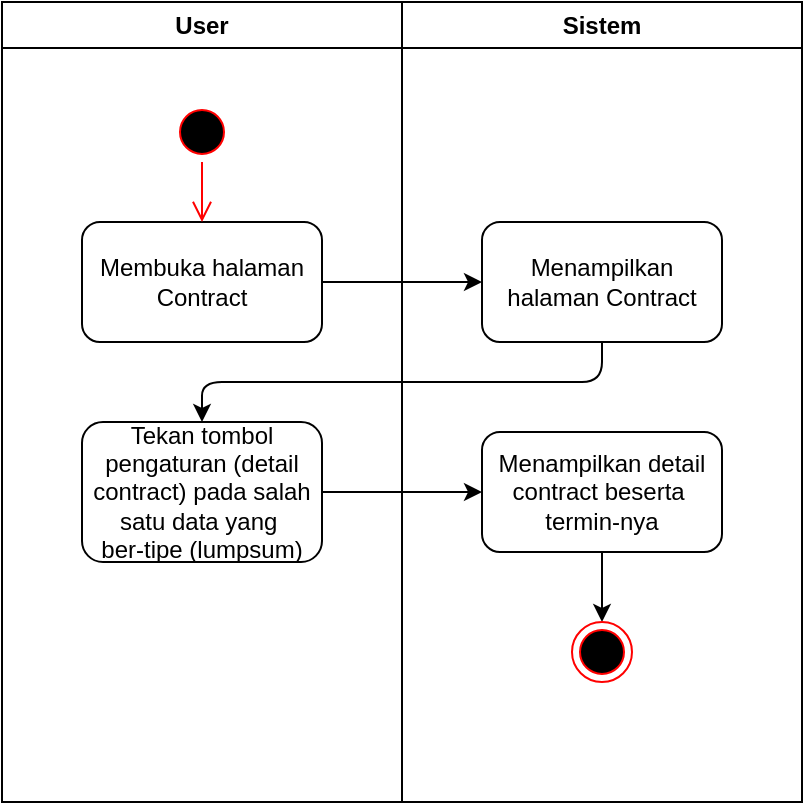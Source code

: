 <mxfile>
    <diagram id="WpsbFodk7sAVc40JEzRF" name="Page-1">
        <mxGraphModel dx="756" dy="404" grid="1" gridSize="10" guides="1" tooltips="1" connect="1" arrows="1" fold="1" page="1" pageScale="1" pageWidth="850" pageHeight="1100" math="0" shadow="0">
            <root>
                <mxCell id="0"/>
                <mxCell id="1" parent="0"/>
                <mxCell id="2" value="User" style="swimlane;whiteSpace=wrap;html=1;" vertex="1" parent="1">
                    <mxGeometry x="120" y="120" width="200" height="400" as="geometry"/>
                </mxCell>
                <mxCell id="3" value="" style="ellipse;html=1;shape=startState;fillColor=#000000;strokeColor=#ff0000;" vertex="1" parent="2">
                    <mxGeometry x="85" y="50" width="30" height="30" as="geometry"/>
                </mxCell>
                <mxCell id="4" value="Membuka halaman Contract" style="rounded=1;whiteSpace=wrap;html=1;" vertex="1" parent="2">
                    <mxGeometry x="40" y="110" width="120" height="60" as="geometry"/>
                </mxCell>
                <mxCell id="5" value="" style="edgeStyle=orthogonalEdgeStyle;html=1;verticalAlign=bottom;endArrow=open;endSize=8;strokeColor=#ff0000;entryX=0.5;entryY=0;entryDx=0;entryDy=0;" edge="1" parent="2" source="3" target="4">
                    <mxGeometry relative="1" as="geometry">
                        <mxPoint x="100" y="110" as="targetPoint"/>
                    </mxGeometry>
                </mxCell>
                <mxCell id="6" value="Tekan tombol pengaturan (detail contract) pada salah satu data yang&amp;nbsp;&lt;div&gt;ber-tipe (lumpsum)&lt;/div&gt;" style="rounded=1;whiteSpace=wrap;html=1;" vertex="1" parent="2">
                    <mxGeometry x="40" y="210" width="120" height="70" as="geometry"/>
                </mxCell>
                <mxCell id="7" value="Sistem" style="swimlane;whiteSpace=wrap;html=1;" vertex="1" parent="1">
                    <mxGeometry x="320" y="120" width="200" height="400" as="geometry"/>
                </mxCell>
                <mxCell id="8" value="Menampilkan halaman Contract" style="rounded=1;whiteSpace=wrap;html=1;" vertex="1" parent="7">
                    <mxGeometry x="40" y="110" width="120" height="60" as="geometry"/>
                </mxCell>
                <mxCell id="17" value="" style="edgeStyle=none;html=1;" edge="1" parent="7" source="10" target="13">
                    <mxGeometry relative="1" as="geometry"/>
                </mxCell>
                <mxCell id="10" value="Menampilkan detail contract beserta&amp;nbsp;&lt;div&gt;termin-nya&lt;/div&gt;" style="rounded=1;whiteSpace=wrap;html=1;" vertex="1" parent="7">
                    <mxGeometry x="40" y="215" width="120" height="60" as="geometry"/>
                </mxCell>
                <mxCell id="13" value="" style="ellipse;html=1;shape=endState;fillColor=#000000;strokeColor=#ff0000;" vertex="1" parent="7">
                    <mxGeometry x="85" y="310" width="30" height="30" as="geometry"/>
                </mxCell>
                <mxCell id="14" value="" style="edgeStyle=none;html=1;" edge="1" parent="1" source="4" target="8">
                    <mxGeometry relative="1" as="geometry"/>
                </mxCell>
                <mxCell id="15" value="" style="edgeStyle=none;html=1;entryX=0.5;entryY=0;entryDx=0;entryDy=0;exitX=0.5;exitY=1;exitDx=0;exitDy=0;" edge="1" parent="1" source="8" target="6">
                    <mxGeometry relative="1" as="geometry">
                        <Array as="points">
                            <mxPoint x="420" y="310"/>
                            <mxPoint x="220" y="310"/>
                        </Array>
                    </mxGeometry>
                </mxCell>
                <mxCell id="16" value="" style="edgeStyle=none;html=1;" edge="1" parent="1" source="6" target="10">
                    <mxGeometry relative="1" as="geometry"/>
                </mxCell>
            </root>
        </mxGraphModel>
    </diagram>
</mxfile>